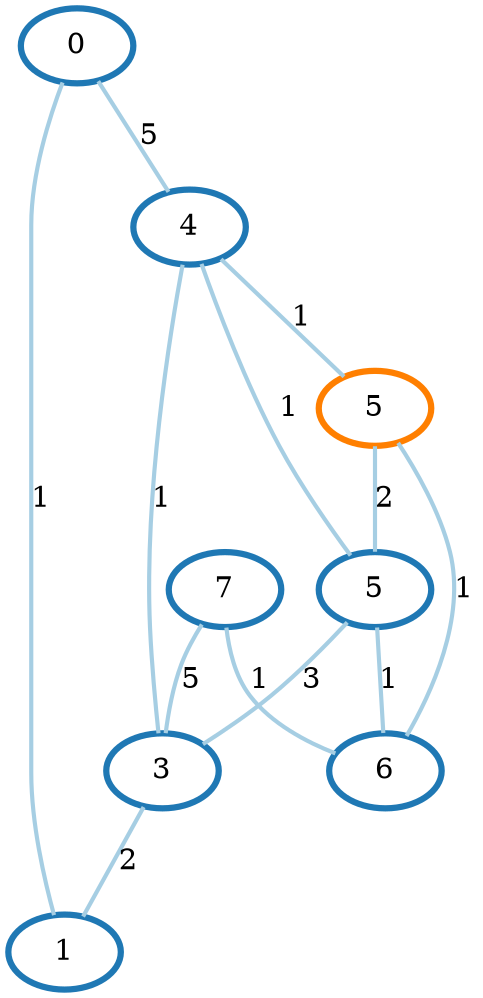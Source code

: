 graph G {
    0 [penwidth=3,label="0",color=2, colorscheme=paired12]
    1 [penwidth=3,label="7",color=2, colorscheme=paired12]
    2 [penwidth=3,label="5",color=2, colorscheme=paired12]
    3 [penwidth=3,label="1",color=2, colorscheme=paired12]
    4 [penwidth=3,label="3",color=2, colorscheme=paired12]
    5 [penwidth=3,label="6",color=2, colorscheme=paired12]
    6 [penwidth=3,label="4",color=2, colorscheme=paired12]
    7 [penwidth=3,label="5",color=8, colorscheme=paired12]

    0--3 [penwidth=2,label="1",color=1, colorscheme=paired12]
    0--6 [penwidth=2,label="5",color=1, colorscheme=paired12]
    1--5 [penwidth=2,label="1",color=1, colorscheme=paired12]
    1--4 [penwidth=2,label="5",color=1, colorscheme=paired12]
    2--6 [penwidth=2,label="1",color=1, colorscheme=paired12]
    2--4 [penwidth=2,label="3",color=1, colorscheme=paired12]
    2--5 [penwidth=2,label="1",color=1, colorscheme=paired12]
    7--2 [penwidth=2,label="2",color=1, colorscheme=paired12]
    4--3 [penwidth=2,label="2",color=1, colorscheme=paired12]
    4--6 [penwidth=2,label="1",color=1, colorscheme=paired12]
    5--7 [penwidth=2,label="1",color=1, colorscheme=paired12]
    6--7 [penwidth=2,label="1",color=1, colorscheme=paired12]
}